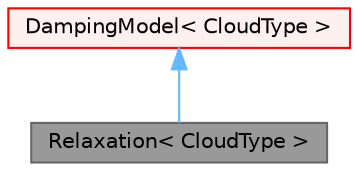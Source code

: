 digraph "Relaxation&lt; CloudType &gt;"
{
 // LATEX_PDF_SIZE
  bgcolor="transparent";
  edge [fontname=Helvetica,fontsize=10,labelfontname=Helvetica,labelfontsize=10];
  node [fontname=Helvetica,fontsize=10,shape=box,height=0.2,width=0.4];
  Node1 [id="Node000001",label="Relaxation\< CloudType \>",height=0.2,width=0.4,color="gray40", fillcolor="grey60", style="filled", fontcolor="black",tooltip="Relaxation collisional damping model."];
  Node2 -> Node1 [id="edge1_Node000001_Node000002",dir="back",color="steelblue1",style="solid",tooltip=" "];
  Node2 [id="Node000002",label="DampingModel\< CloudType \>",height=0.2,width=0.4,color="red", fillcolor="#FFF0F0", style="filled",URL="$classFoam_1_1DampingModel.html",tooltip="Base class for collisional damping models."];
}
